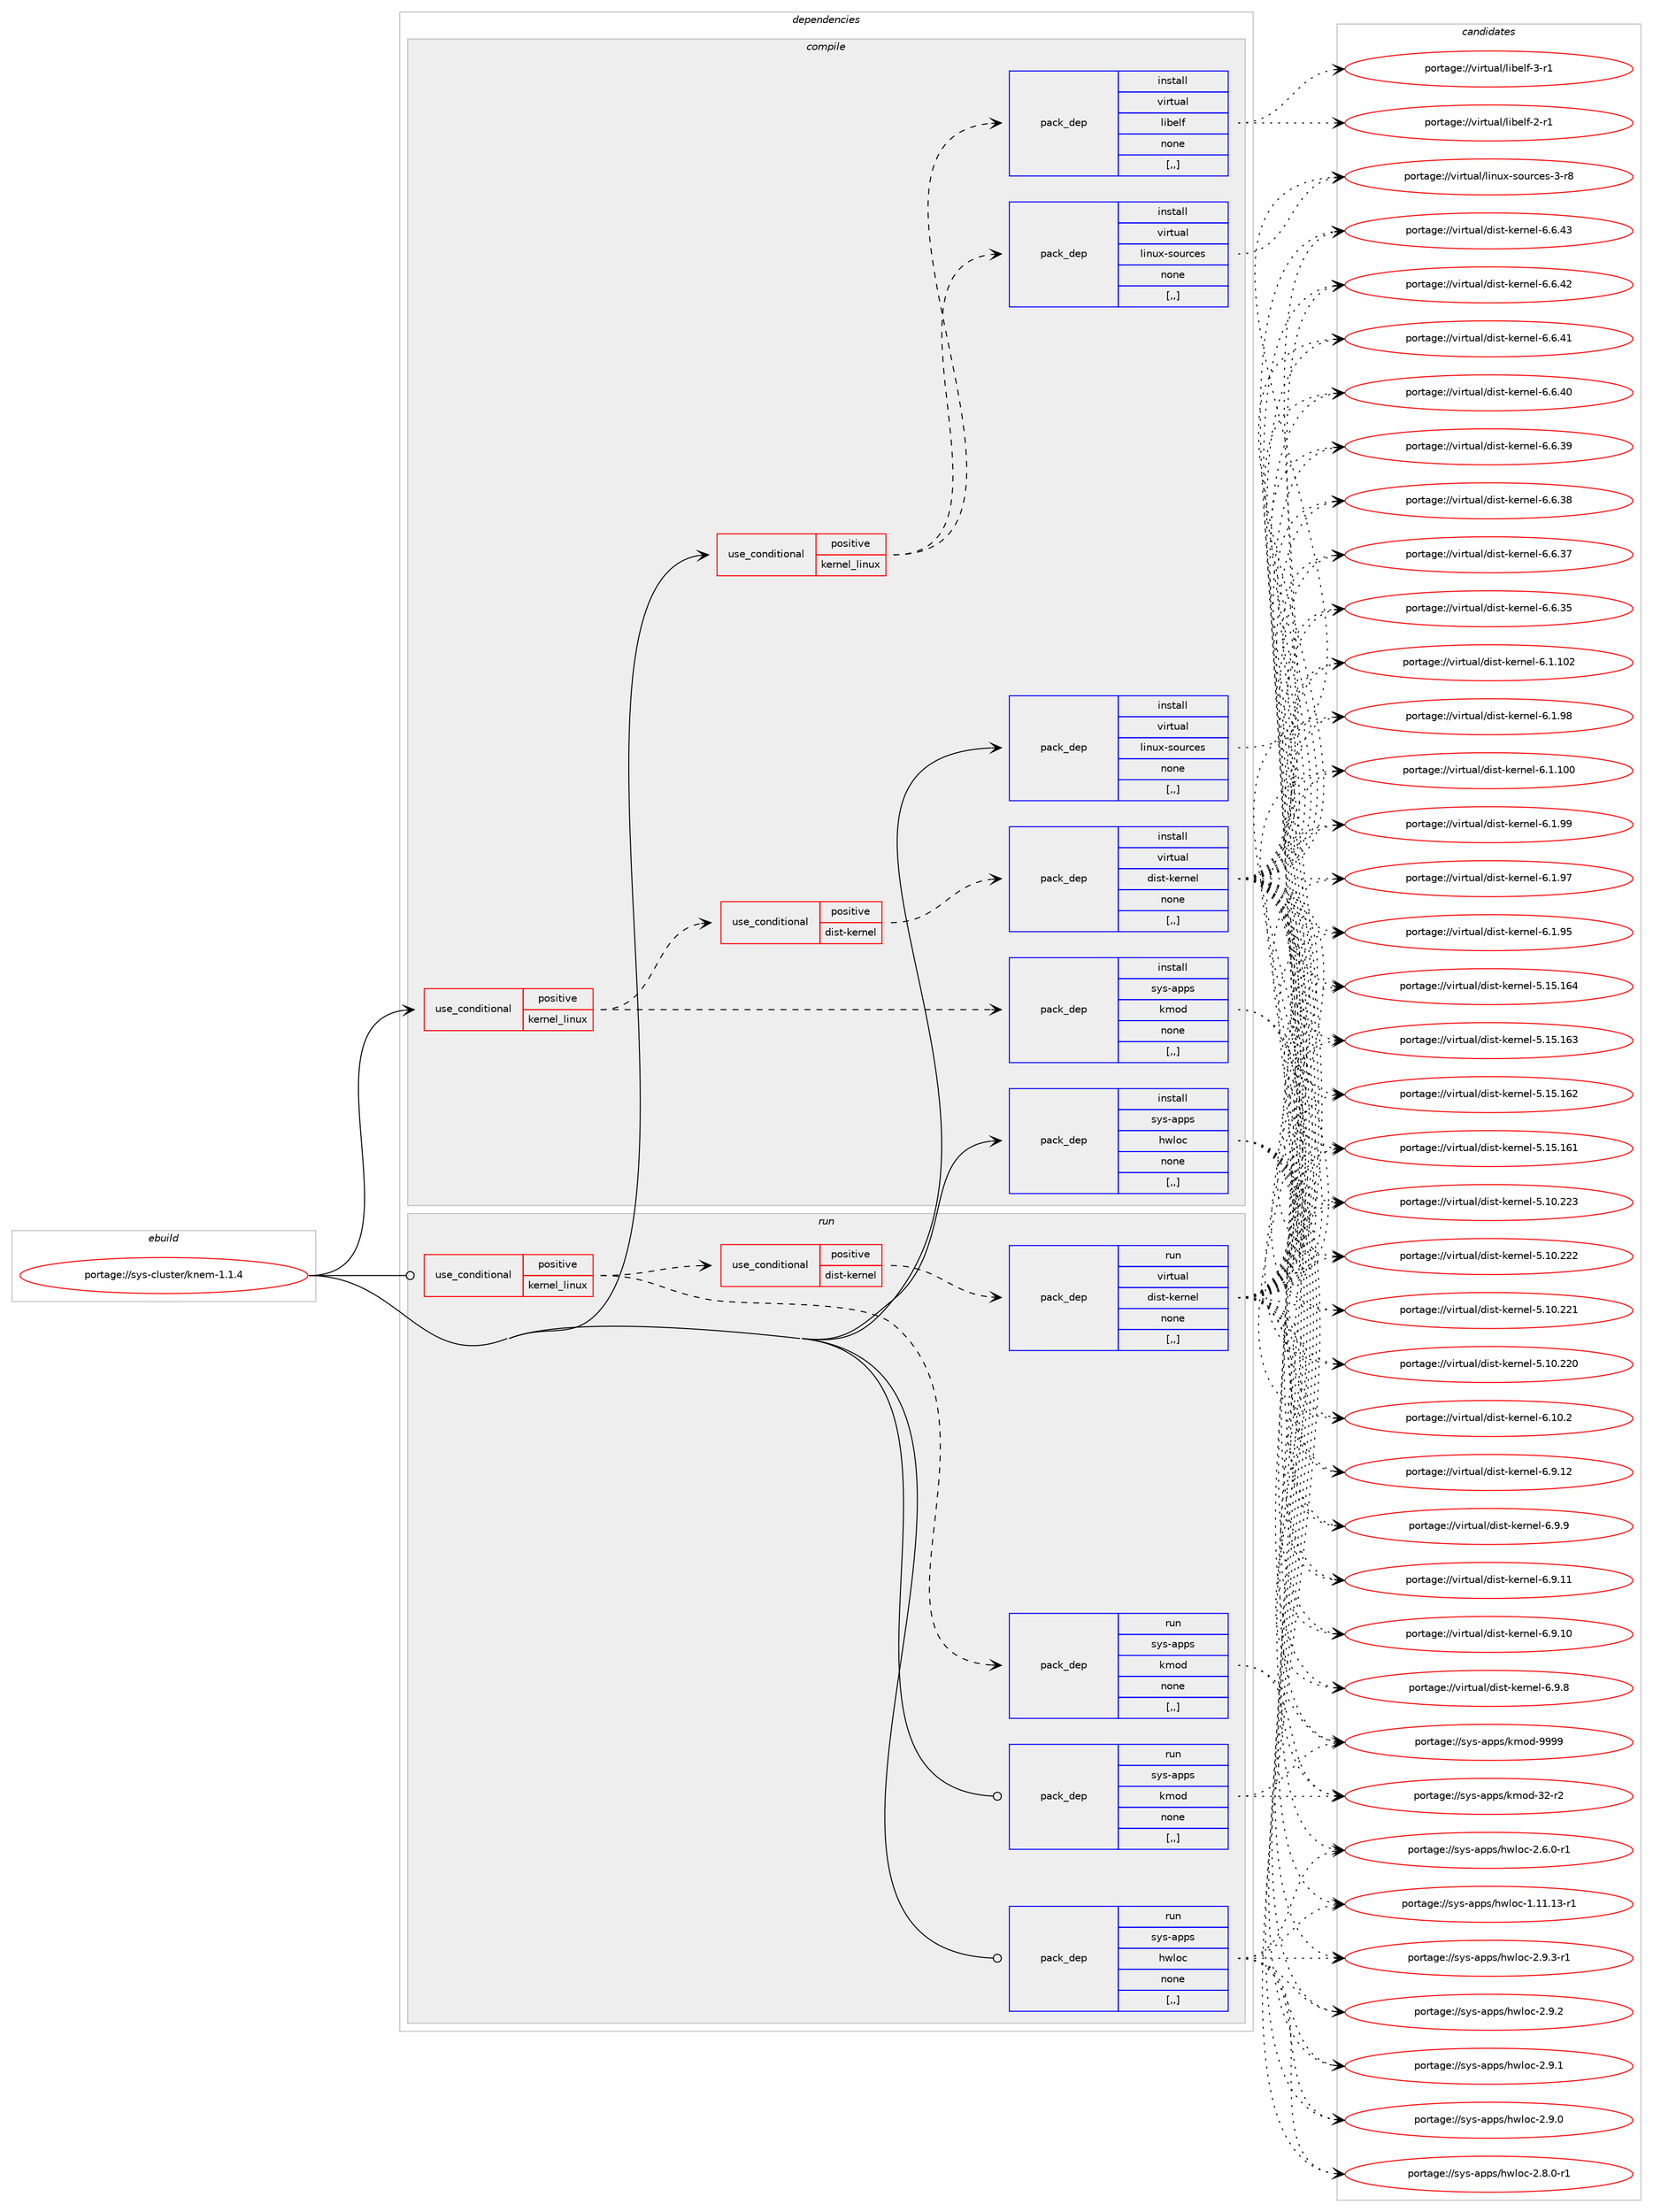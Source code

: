 digraph prolog {

# *************
# Graph options
# *************

newrank=true;
concentrate=true;
compound=true;
graph [rankdir=LR,fontname=Helvetica,fontsize=10,ranksep=1.5];#, ranksep=2.5, nodesep=0.2];
edge  [arrowhead=vee];
node  [fontname=Helvetica,fontsize=10];

# **********
# The ebuild
# **********

subgraph cluster_leftcol {
color=gray;
label=<<i>ebuild</i>>;
id [label="portage://sys-cluster/knem-1.1.4", color=red, width=4, href="../sys-cluster/knem-1.1.4.svg"];
}

# ****************
# The dependencies
# ****************

subgraph cluster_midcol {
color=gray;
label=<<i>dependencies</i>>;
subgraph cluster_compile {
fillcolor="#eeeeee";
style=filled;
label=<<i>compile</i>>;
subgraph cond114342 {
dependency430629 [label=<<TABLE BORDER="0" CELLBORDER="1" CELLSPACING="0" CELLPADDING="4"><TR><TD ROWSPAN="3" CELLPADDING="10">use_conditional</TD></TR><TR><TD>positive</TD></TR><TR><TD>kernel_linux</TD></TR></TABLE>>, shape=none, color=red];
subgraph pack313343 {
dependency430630 [label=<<TABLE BORDER="0" CELLBORDER="1" CELLSPACING="0" CELLPADDING="4" WIDTH="220"><TR><TD ROWSPAN="6" CELLPADDING="30">pack_dep</TD></TR><TR><TD WIDTH="110">install</TD></TR><TR><TD>sys-apps</TD></TR><TR><TD>kmod</TD></TR><TR><TD>none</TD></TR><TR><TD>[,,]</TD></TR></TABLE>>, shape=none, color=blue];
}
dependency430629:e -> dependency430630:w [weight=20,style="dashed",arrowhead="vee"];
subgraph cond114343 {
dependency430631 [label=<<TABLE BORDER="0" CELLBORDER="1" CELLSPACING="0" CELLPADDING="4"><TR><TD ROWSPAN="3" CELLPADDING="10">use_conditional</TD></TR><TR><TD>positive</TD></TR><TR><TD>dist-kernel</TD></TR></TABLE>>, shape=none, color=red];
subgraph pack313344 {
dependency430632 [label=<<TABLE BORDER="0" CELLBORDER="1" CELLSPACING="0" CELLPADDING="4" WIDTH="220"><TR><TD ROWSPAN="6" CELLPADDING="30">pack_dep</TD></TR><TR><TD WIDTH="110">install</TD></TR><TR><TD>virtual</TD></TR><TR><TD>dist-kernel</TD></TR><TR><TD>none</TD></TR><TR><TD>[,,]</TD></TR></TABLE>>, shape=none, color=blue];
}
dependency430631:e -> dependency430632:w [weight=20,style="dashed",arrowhead="vee"];
}
dependency430629:e -> dependency430631:w [weight=20,style="dashed",arrowhead="vee"];
}
id:e -> dependency430629:w [weight=20,style="solid",arrowhead="vee"];
subgraph cond114344 {
dependency430633 [label=<<TABLE BORDER="0" CELLBORDER="1" CELLSPACING="0" CELLPADDING="4"><TR><TD ROWSPAN="3" CELLPADDING="10">use_conditional</TD></TR><TR><TD>positive</TD></TR><TR><TD>kernel_linux</TD></TR></TABLE>>, shape=none, color=red];
subgraph pack313345 {
dependency430634 [label=<<TABLE BORDER="0" CELLBORDER="1" CELLSPACING="0" CELLPADDING="4" WIDTH="220"><TR><TD ROWSPAN="6" CELLPADDING="30">pack_dep</TD></TR><TR><TD WIDTH="110">install</TD></TR><TR><TD>virtual</TD></TR><TR><TD>linux-sources</TD></TR><TR><TD>none</TD></TR><TR><TD>[,,]</TD></TR></TABLE>>, shape=none, color=blue];
}
dependency430633:e -> dependency430634:w [weight=20,style="dashed",arrowhead="vee"];
subgraph pack313346 {
dependency430635 [label=<<TABLE BORDER="0" CELLBORDER="1" CELLSPACING="0" CELLPADDING="4" WIDTH="220"><TR><TD ROWSPAN="6" CELLPADDING="30">pack_dep</TD></TR><TR><TD WIDTH="110">install</TD></TR><TR><TD>virtual</TD></TR><TR><TD>libelf</TD></TR><TR><TD>none</TD></TR><TR><TD>[,,]</TD></TR></TABLE>>, shape=none, color=blue];
}
dependency430633:e -> dependency430635:w [weight=20,style="dashed",arrowhead="vee"];
}
id:e -> dependency430633:w [weight=20,style="solid",arrowhead="vee"];
subgraph pack313347 {
dependency430636 [label=<<TABLE BORDER="0" CELLBORDER="1" CELLSPACING="0" CELLPADDING="4" WIDTH="220"><TR><TD ROWSPAN="6" CELLPADDING="30">pack_dep</TD></TR><TR><TD WIDTH="110">install</TD></TR><TR><TD>sys-apps</TD></TR><TR><TD>hwloc</TD></TR><TR><TD>none</TD></TR><TR><TD>[,,]</TD></TR></TABLE>>, shape=none, color=blue];
}
id:e -> dependency430636:w [weight=20,style="solid",arrowhead="vee"];
subgraph pack313348 {
dependency430637 [label=<<TABLE BORDER="0" CELLBORDER="1" CELLSPACING="0" CELLPADDING="4" WIDTH="220"><TR><TD ROWSPAN="6" CELLPADDING="30">pack_dep</TD></TR><TR><TD WIDTH="110">install</TD></TR><TR><TD>virtual</TD></TR><TR><TD>linux-sources</TD></TR><TR><TD>none</TD></TR><TR><TD>[,,]</TD></TR></TABLE>>, shape=none, color=blue];
}
id:e -> dependency430637:w [weight=20,style="solid",arrowhead="vee"];
}
subgraph cluster_compileandrun {
fillcolor="#eeeeee";
style=filled;
label=<<i>compile and run</i>>;
}
subgraph cluster_run {
fillcolor="#eeeeee";
style=filled;
label=<<i>run</i>>;
subgraph cond114345 {
dependency430638 [label=<<TABLE BORDER="0" CELLBORDER="1" CELLSPACING="0" CELLPADDING="4"><TR><TD ROWSPAN="3" CELLPADDING="10">use_conditional</TD></TR><TR><TD>positive</TD></TR><TR><TD>kernel_linux</TD></TR></TABLE>>, shape=none, color=red];
subgraph pack313349 {
dependency430639 [label=<<TABLE BORDER="0" CELLBORDER="1" CELLSPACING="0" CELLPADDING="4" WIDTH="220"><TR><TD ROWSPAN="6" CELLPADDING="30">pack_dep</TD></TR><TR><TD WIDTH="110">run</TD></TR><TR><TD>sys-apps</TD></TR><TR><TD>kmod</TD></TR><TR><TD>none</TD></TR><TR><TD>[,,]</TD></TR></TABLE>>, shape=none, color=blue];
}
dependency430638:e -> dependency430639:w [weight=20,style="dashed",arrowhead="vee"];
subgraph cond114346 {
dependency430640 [label=<<TABLE BORDER="0" CELLBORDER="1" CELLSPACING="0" CELLPADDING="4"><TR><TD ROWSPAN="3" CELLPADDING="10">use_conditional</TD></TR><TR><TD>positive</TD></TR><TR><TD>dist-kernel</TD></TR></TABLE>>, shape=none, color=red];
subgraph pack313350 {
dependency430641 [label=<<TABLE BORDER="0" CELLBORDER="1" CELLSPACING="0" CELLPADDING="4" WIDTH="220"><TR><TD ROWSPAN="6" CELLPADDING="30">pack_dep</TD></TR><TR><TD WIDTH="110">run</TD></TR><TR><TD>virtual</TD></TR><TR><TD>dist-kernel</TD></TR><TR><TD>none</TD></TR><TR><TD>[,,]</TD></TR></TABLE>>, shape=none, color=blue];
}
dependency430640:e -> dependency430641:w [weight=20,style="dashed",arrowhead="vee"];
}
dependency430638:e -> dependency430640:w [weight=20,style="dashed",arrowhead="vee"];
}
id:e -> dependency430638:w [weight=20,style="solid",arrowhead="odot"];
subgraph pack313351 {
dependency430642 [label=<<TABLE BORDER="0" CELLBORDER="1" CELLSPACING="0" CELLPADDING="4" WIDTH="220"><TR><TD ROWSPAN="6" CELLPADDING="30">pack_dep</TD></TR><TR><TD WIDTH="110">run</TD></TR><TR><TD>sys-apps</TD></TR><TR><TD>hwloc</TD></TR><TR><TD>none</TD></TR><TR><TD>[,,]</TD></TR></TABLE>>, shape=none, color=blue];
}
id:e -> dependency430642:w [weight=20,style="solid",arrowhead="odot"];
subgraph pack313352 {
dependency430643 [label=<<TABLE BORDER="0" CELLBORDER="1" CELLSPACING="0" CELLPADDING="4" WIDTH="220"><TR><TD ROWSPAN="6" CELLPADDING="30">pack_dep</TD></TR><TR><TD WIDTH="110">run</TD></TR><TR><TD>sys-apps</TD></TR><TR><TD>kmod</TD></TR><TR><TD>none</TD></TR><TR><TD>[,,]</TD></TR></TABLE>>, shape=none, color=blue];
}
id:e -> dependency430643:w [weight=20,style="solid",arrowhead="odot"];
}
}

# **************
# The candidates
# **************

subgraph cluster_choices {
rank=same;
color=gray;
label=<<i>candidates</i>>;

subgraph choice313343 {
color=black;
nodesep=1;
choice1151211154597112112115471071091111004557575757 [label="portage://sys-apps/kmod-9999", color=red, width=4,href="../sys-apps/kmod-9999.svg"];
choice1151211154597112112115471071091111004551504511450 [label="portage://sys-apps/kmod-32-r2", color=red, width=4,href="../sys-apps/kmod-32-r2.svg"];
dependency430630:e -> choice1151211154597112112115471071091111004557575757:w [style=dotted,weight="100"];
dependency430630:e -> choice1151211154597112112115471071091111004551504511450:w [style=dotted,weight="100"];
}
subgraph choice313344 {
color=black;
nodesep=1;
choice11810511411611797108471001051151164510710111411010110845544649484650 [label="portage://virtual/dist-kernel-6.10.2", color=red, width=4,href="../virtual/dist-kernel-6.10.2.svg"];
choice11810511411611797108471001051151164510710111411010110845544657464950 [label="portage://virtual/dist-kernel-6.9.12", color=red, width=4,href="../virtual/dist-kernel-6.9.12.svg"];
choice11810511411611797108471001051151164510710111411010110845544657464949 [label="portage://virtual/dist-kernel-6.9.11", color=red, width=4,href="../virtual/dist-kernel-6.9.11.svg"];
choice11810511411611797108471001051151164510710111411010110845544657464948 [label="portage://virtual/dist-kernel-6.9.10", color=red, width=4,href="../virtual/dist-kernel-6.9.10.svg"];
choice118105114116117971084710010511511645107101114110101108455446574657 [label="portage://virtual/dist-kernel-6.9.9", color=red, width=4,href="../virtual/dist-kernel-6.9.9.svg"];
choice118105114116117971084710010511511645107101114110101108455446574656 [label="portage://virtual/dist-kernel-6.9.8", color=red, width=4,href="../virtual/dist-kernel-6.9.8.svg"];
choice11810511411611797108471001051151164510710111411010110845544654465251 [label="portage://virtual/dist-kernel-6.6.43", color=red, width=4,href="../virtual/dist-kernel-6.6.43.svg"];
choice11810511411611797108471001051151164510710111411010110845544654465250 [label="portage://virtual/dist-kernel-6.6.42", color=red, width=4,href="../virtual/dist-kernel-6.6.42.svg"];
choice11810511411611797108471001051151164510710111411010110845544654465249 [label="portage://virtual/dist-kernel-6.6.41", color=red, width=4,href="../virtual/dist-kernel-6.6.41.svg"];
choice11810511411611797108471001051151164510710111411010110845544654465248 [label="portage://virtual/dist-kernel-6.6.40", color=red, width=4,href="../virtual/dist-kernel-6.6.40.svg"];
choice11810511411611797108471001051151164510710111411010110845544654465157 [label="portage://virtual/dist-kernel-6.6.39", color=red, width=4,href="../virtual/dist-kernel-6.6.39.svg"];
choice11810511411611797108471001051151164510710111411010110845544654465156 [label="portage://virtual/dist-kernel-6.6.38", color=red, width=4,href="../virtual/dist-kernel-6.6.38.svg"];
choice11810511411611797108471001051151164510710111411010110845544654465155 [label="portage://virtual/dist-kernel-6.6.37", color=red, width=4,href="../virtual/dist-kernel-6.6.37.svg"];
choice11810511411611797108471001051151164510710111411010110845544654465153 [label="portage://virtual/dist-kernel-6.6.35", color=red, width=4,href="../virtual/dist-kernel-6.6.35.svg"];
choice1181051141161179710847100105115116451071011141101011084554464946494850 [label="portage://virtual/dist-kernel-6.1.102", color=red, width=4,href="../virtual/dist-kernel-6.1.102.svg"];
choice1181051141161179710847100105115116451071011141101011084554464946494848 [label="portage://virtual/dist-kernel-6.1.100", color=red, width=4,href="../virtual/dist-kernel-6.1.100.svg"];
choice11810511411611797108471001051151164510710111411010110845544649465757 [label="portage://virtual/dist-kernel-6.1.99", color=red, width=4,href="../virtual/dist-kernel-6.1.99.svg"];
choice11810511411611797108471001051151164510710111411010110845544649465756 [label="portage://virtual/dist-kernel-6.1.98", color=red, width=4,href="../virtual/dist-kernel-6.1.98.svg"];
choice11810511411611797108471001051151164510710111411010110845544649465755 [label="portage://virtual/dist-kernel-6.1.97", color=red, width=4,href="../virtual/dist-kernel-6.1.97.svg"];
choice11810511411611797108471001051151164510710111411010110845544649465753 [label="portage://virtual/dist-kernel-6.1.95", color=red, width=4,href="../virtual/dist-kernel-6.1.95.svg"];
choice118105114116117971084710010511511645107101114110101108455346495346495452 [label="portage://virtual/dist-kernel-5.15.164", color=red, width=4,href="../virtual/dist-kernel-5.15.164.svg"];
choice118105114116117971084710010511511645107101114110101108455346495346495451 [label="portage://virtual/dist-kernel-5.15.163", color=red, width=4,href="../virtual/dist-kernel-5.15.163.svg"];
choice118105114116117971084710010511511645107101114110101108455346495346495450 [label="portage://virtual/dist-kernel-5.15.162", color=red, width=4,href="../virtual/dist-kernel-5.15.162.svg"];
choice118105114116117971084710010511511645107101114110101108455346495346495449 [label="portage://virtual/dist-kernel-5.15.161", color=red, width=4,href="../virtual/dist-kernel-5.15.161.svg"];
choice118105114116117971084710010511511645107101114110101108455346494846505051 [label="portage://virtual/dist-kernel-5.10.223", color=red, width=4,href="../virtual/dist-kernel-5.10.223.svg"];
choice118105114116117971084710010511511645107101114110101108455346494846505050 [label="portage://virtual/dist-kernel-5.10.222", color=red, width=4,href="../virtual/dist-kernel-5.10.222.svg"];
choice118105114116117971084710010511511645107101114110101108455346494846505049 [label="portage://virtual/dist-kernel-5.10.221", color=red, width=4,href="../virtual/dist-kernel-5.10.221.svg"];
choice118105114116117971084710010511511645107101114110101108455346494846505048 [label="portage://virtual/dist-kernel-5.10.220", color=red, width=4,href="../virtual/dist-kernel-5.10.220.svg"];
dependency430632:e -> choice11810511411611797108471001051151164510710111411010110845544649484650:w [style=dotted,weight="100"];
dependency430632:e -> choice11810511411611797108471001051151164510710111411010110845544657464950:w [style=dotted,weight="100"];
dependency430632:e -> choice11810511411611797108471001051151164510710111411010110845544657464949:w [style=dotted,weight="100"];
dependency430632:e -> choice11810511411611797108471001051151164510710111411010110845544657464948:w [style=dotted,weight="100"];
dependency430632:e -> choice118105114116117971084710010511511645107101114110101108455446574657:w [style=dotted,weight="100"];
dependency430632:e -> choice118105114116117971084710010511511645107101114110101108455446574656:w [style=dotted,weight="100"];
dependency430632:e -> choice11810511411611797108471001051151164510710111411010110845544654465251:w [style=dotted,weight="100"];
dependency430632:e -> choice11810511411611797108471001051151164510710111411010110845544654465250:w [style=dotted,weight="100"];
dependency430632:e -> choice11810511411611797108471001051151164510710111411010110845544654465249:w [style=dotted,weight="100"];
dependency430632:e -> choice11810511411611797108471001051151164510710111411010110845544654465248:w [style=dotted,weight="100"];
dependency430632:e -> choice11810511411611797108471001051151164510710111411010110845544654465157:w [style=dotted,weight="100"];
dependency430632:e -> choice11810511411611797108471001051151164510710111411010110845544654465156:w [style=dotted,weight="100"];
dependency430632:e -> choice11810511411611797108471001051151164510710111411010110845544654465155:w [style=dotted,weight="100"];
dependency430632:e -> choice11810511411611797108471001051151164510710111411010110845544654465153:w [style=dotted,weight="100"];
dependency430632:e -> choice1181051141161179710847100105115116451071011141101011084554464946494850:w [style=dotted,weight="100"];
dependency430632:e -> choice1181051141161179710847100105115116451071011141101011084554464946494848:w [style=dotted,weight="100"];
dependency430632:e -> choice11810511411611797108471001051151164510710111411010110845544649465757:w [style=dotted,weight="100"];
dependency430632:e -> choice11810511411611797108471001051151164510710111411010110845544649465756:w [style=dotted,weight="100"];
dependency430632:e -> choice11810511411611797108471001051151164510710111411010110845544649465755:w [style=dotted,weight="100"];
dependency430632:e -> choice11810511411611797108471001051151164510710111411010110845544649465753:w [style=dotted,weight="100"];
dependency430632:e -> choice118105114116117971084710010511511645107101114110101108455346495346495452:w [style=dotted,weight="100"];
dependency430632:e -> choice118105114116117971084710010511511645107101114110101108455346495346495451:w [style=dotted,weight="100"];
dependency430632:e -> choice118105114116117971084710010511511645107101114110101108455346495346495450:w [style=dotted,weight="100"];
dependency430632:e -> choice118105114116117971084710010511511645107101114110101108455346495346495449:w [style=dotted,weight="100"];
dependency430632:e -> choice118105114116117971084710010511511645107101114110101108455346494846505051:w [style=dotted,weight="100"];
dependency430632:e -> choice118105114116117971084710010511511645107101114110101108455346494846505050:w [style=dotted,weight="100"];
dependency430632:e -> choice118105114116117971084710010511511645107101114110101108455346494846505049:w [style=dotted,weight="100"];
dependency430632:e -> choice118105114116117971084710010511511645107101114110101108455346494846505048:w [style=dotted,weight="100"];
}
subgraph choice313345 {
color=black;
nodesep=1;
choice1181051141161179710847108105110117120451151111171149910111545514511456 [label="portage://virtual/linux-sources-3-r8", color=red, width=4,href="../virtual/linux-sources-3-r8.svg"];
dependency430634:e -> choice1181051141161179710847108105110117120451151111171149910111545514511456:w [style=dotted,weight="100"];
}
subgraph choice313346 {
color=black;
nodesep=1;
choice11810511411611797108471081059810110810245514511449 [label="portage://virtual/libelf-3-r1", color=red, width=4,href="../virtual/libelf-3-r1.svg"];
choice11810511411611797108471081059810110810245504511449 [label="portage://virtual/libelf-2-r1", color=red, width=4,href="../virtual/libelf-2-r1.svg"];
dependency430635:e -> choice11810511411611797108471081059810110810245514511449:w [style=dotted,weight="100"];
dependency430635:e -> choice11810511411611797108471081059810110810245504511449:w [style=dotted,weight="100"];
}
subgraph choice313347 {
color=black;
nodesep=1;
choice115121115459711211211547104119108111994550465746514511449 [label="portage://sys-apps/hwloc-2.9.3-r1", color=red, width=4,href="../sys-apps/hwloc-2.9.3-r1.svg"];
choice11512111545971121121154710411910811199455046574650 [label="portage://sys-apps/hwloc-2.9.2", color=red, width=4,href="../sys-apps/hwloc-2.9.2.svg"];
choice11512111545971121121154710411910811199455046574649 [label="portage://sys-apps/hwloc-2.9.1", color=red, width=4,href="../sys-apps/hwloc-2.9.1.svg"];
choice11512111545971121121154710411910811199455046574648 [label="portage://sys-apps/hwloc-2.9.0", color=red, width=4,href="../sys-apps/hwloc-2.9.0.svg"];
choice115121115459711211211547104119108111994550465646484511449 [label="portage://sys-apps/hwloc-2.8.0-r1", color=red, width=4,href="../sys-apps/hwloc-2.8.0-r1.svg"];
choice115121115459711211211547104119108111994550465446484511449 [label="portage://sys-apps/hwloc-2.6.0-r1", color=red, width=4,href="../sys-apps/hwloc-2.6.0-r1.svg"];
choice1151211154597112112115471041191081119945494649494649514511449 [label="portage://sys-apps/hwloc-1.11.13-r1", color=red, width=4,href="../sys-apps/hwloc-1.11.13-r1.svg"];
dependency430636:e -> choice115121115459711211211547104119108111994550465746514511449:w [style=dotted,weight="100"];
dependency430636:e -> choice11512111545971121121154710411910811199455046574650:w [style=dotted,weight="100"];
dependency430636:e -> choice11512111545971121121154710411910811199455046574649:w [style=dotted,weight="100"];
dependency430636:e -> choice11512111545971121121154710411910811199455046574648:w [style=dotted,weight="100"];
dependency430636:e -> choice115121115459711211211547104119108111994550465646484511449:w [style=dotted,weight="100"];
dependency430636:e -> choice115121115459711211211547104119108111994550465446484511449:w [style=dotted,weight="100"];
dependency430636:e -> choice1151211154597112112115471041191081119945494649494649514511449:w [style=dotted,weight="100"];
}
subgraph choice313348 {
color=black;
nodesep=1;
choice1181051141161179710847108105110117120451151111171149910111545514511456 [label="portage://virtual/linux-sources-3-r8", color=red, width=4,href="../virtual/linux-sources-3-r8.svg"];
dependency430637:e -> choice1181051141161179710847108105110117120451151111171149910111545514511456:w [style=dotted,weight="100"];
}
subgraph choice313349 {
color=black;
nodesep=1;
choice1151211154597112112115471071091111004557575757 [label="portage://sys-apps/kmod-9999", color=red, width=4,href="../sys-apps/kmod-9999.svg"];
choice1151211154597112112115471071091111004551504511450 [label="portage://sys-apps/kmod-32-r2", color=red, width=4,href="../sys-apps/kmod-32-r2.svg"];
dependency430639:e -> choice1151211154597112112115471071091111004557575757:w [style=dotted,weight="100"];
dependency430639:e -> choice1151211154597112112115471071091111004551504511450:w [style=dotted,weight="100"];
}
subgraph choice313350 {
color=black;
nodesep=1;
choice11810511411611797108471001051151164510710111411010110845544649484650 [label="portage://virtual/dist-kernel-6.10.2", color=red, width=4,href="../virtual/dist-kernel-6.10.2.svg"];
choice11810511411611797108471001051151164510710111411010110845544657464950 [label="portage://virtual/dist-kernel-6.9.12", color=red, width=4,href="../virtual/dist-kernel-6.9.12.svg"];
choice11810511411611797108471001051151164510710111411010110845544657464949 [label="portage://virtual/dist-kernel-6.9.11", color=red, width=4,href="../virtual/dist-kernel-6.9.11.svg"];
choice11810511411611797108471001051151164510710111411010110845544657464948 [label="portage://virtual/dist-kernel-6.9.10", color=red, width=4,href="../virtual/dist-kernel-6.9.10.svg"];
choice118105114116117971084710010511511645107101114110101108455446574657 [label="portage://virtual/dist-kernel-6.9.9", color=red, width=4,href="../virtual/dist-kernel-6.9.9.svg"];
choice118105114116117971084710010511511645107101114110101108455446574656 [label="portage://virtual/dist-kernel-6.9.8", color=red, width=4,href="../virtual/dist-kernel-6.9.8.svg"];
choice11810511411611797108471001051151164510710111411010110845544654465251 [label="portage://virtual/dist-kernel-6.6.43", color=red, width=4,href="../virtual/dist-kernel-6.6.43.svg"];
choice11810511411611797108471001051151164510710111411010110845544654465250 [label="portage://virtual/dist-kernel-6.6.42", color=red, width=4,href="../virtual/dist-kernel-6.6.42.svg"];
choice11810511411611797108471001051151164510710111411010110845544654465249 [label="portage://virtual/dist-kernel-6.6.41", color=red, width=4,href="../virtual/dist-kernel-6.6.41.svg"];
choice11810511411611797108471001051151164510710111411010110845544654465248 [label="portage://virtual/dist-kernel-6.6.40", color=red, width=4,href="../virtual/dist-kernel-6.6.40.svg"];
choice11810511411611797108471001051151164510710111411010110845544654465157 [label="portage://virtual/dist-kernel-6.6.39", color=red, width=4,href="../virtual/dist-kernel-6.6.39.svg"];
choice11810511411611797108471001051151164510710111411010110845544654465156 [label="portage://virtual/dist-kernel-6.6.38", color=red, width=4,href="../virtual/dist-kernel-6.6.38.svg"];
choice11810511411611797108471001051151164510710111411010110845544654465155 [label="portage://virtual/dist-kernel-6.6.37", color=red, width=4,href="../virtual/dist-kernel-6.6.37.svg"];
choice11810511411611797108471001051151164510710111411010110845544654465153 [label="portage://virtual/dist-kernel-6.6.35", color=red, width=4,href="../virtual/dist-kernel-6.6.35.svg"];
choice1181051141161179710847100105115116451071011141101011084554464946494850 [label="portage://virtual/dist-kernel-6.1.102", color=red, width=4,href="../virtual/dist-kernel-6.1.102.svg"];
choice1181051141161179710847100105115116451071011141101011084554464946494848 [label="portage://virtual/dist-kernel-6.1.100", color=red, width=4,href="../virtual/dist-kernel-6.1.100.svg"];
choice11810511411611797108471001051151164510710111411010110845544649465757 [label="portage://virtual/dist-kernel-6.1.99", color=red, width=4,href="../virtual/dist-kernel-6.1.99.svg"];
choice11810511411611797108471001051151164510710111411010110845544649465756 [label="portage://virtual/dist-kernel-6.1.98", color=red, width=4,href="../virtual/dist-kernel-6.1.98.svg"];
choice11810511411611797108471001051151164510710111411010110845544649465755 [label="portage://virtual/dist-kernel-6.1.97", color=red, width=4,href="../virtual/dist-kernel-6.1.97.svg"];
choice11810511411611797108471001051151164510710111411010110845544649465753 [label="portage://virtual/dist-kernel-6.1.95", color=red, width=4,href="../virtual/dist-kernel-6.1.95.svg"];
choice118105114116117971084710010511511645107101114110101108455346495346495452 [label="portage://virtual/dist-kernel-5.15.164", color=red, width=4,href="../virtual/dist-kernel-5.15.164.svg"];
choice118105114116117971084710010511511645107101114110101108455346495346495451 [label="portage://virtual/dist-kernel-5.15.163", color=red, width=4,href="../virtual/dist-kernel-5.15.163.svg"];
choice118105114116117971084710010511511645107101114110101108455346495346495450 [label="portage://virtual/dist-kernel-5.15.162", color=red, width=4,href="../virtual/dist-kernel-5.15.162.svg"];
choice118105114116117971084710010511511645107101114110101108455346495346495449 [label="portage://virtual/dist-kernel-5.15.161", color=red, width=4,href="../virtual/dist-kernel-5.15.161.svg"];
choice118105114116117971084710010511511645107101114110101108455346494846505051 [label="portage://virtual/dist-kernel-5.10.223", color=red, width=4,href="../virtual/dist-kernel-5.10.223.svg"];
choice118105114116117971084710010511511645107101114110101108455346494846505050 [label="portage://virtual/dist-kernel-5.10.222", color=red, width=4,href="../virtual/dist-kernel-5.10.222.svg"];
choice118105114116117971084710010511511645107101114110101108455346494846505049 [label="portage://virtual/dist-kernel-5.10.221", color=red, width=4,href="../virtual/dist-kernel-5.10.221.svg"];
choice118105114116117971084710010511511645107101114110101108455346494846505048 [label="portage://virtual/dist-kernel-5.10.220", color=red, width=4,href="../virtual/dist-kernel-5.10.220.svg"];
dependency430641:e -> choice11810511411611797108471001051151164510710111411010110845544649484650:w [style=dotted,weight="100"];
dependency430641:e -> choice11810511411611797108471001051151164510710111411010110845544657464950:w [style=dotted,weight="100"];
dependency430641:e -> choice11810511411611797108471001051151164510710111411010110845544657464949:w [style=dotted,weight="100"];
dependency430641:e -> choice11810511411611797108471001051151164510710111411010110845544657464948:w [style=dotted,weight="100"];
dependency430641:e -> choice118105114116117971084710010511511645107101114110101108455446574657:w [style=dotted,weight="100"];
dependency430641:e -> choice118105114116117971084710010511511645107101114110101108455446574656:w [style=dotted,weight="100"];
dependency430641:e -> choice11810511411611797108471001051151164510710111411010110845544654465251:w [style=dotted,weight="100"];
dependency430641:e -> choice11810511411611797108471001051151164510710111411010110845544654465250:w [style=dotted,weight="100"];
dependency430641:e -> choice11810511411611797108471001051151164510710111411010110845544654465249:w [style=dotted,weight="100"];
dependency430641:e -> choice11810511411611797108471001051151164510710111411010110845544654465248:w [style=dotted,weight="100"];
dependency430641:e -> choice11810511411611797108471001051151164510710111411010110845544654465157:w [style=dotted,weight="100"];
dependency430641:e -> choice11810511411611797108471001051151164510710111411010110845544654465156:w [style=dotted,weight="100"];
dependency430641:e -> choice11810511411611797108471001051151164510710111411010110845544654465155:w [style=dotted,weight="100"];
dependency430641:e -> choice11810511411611797108471001051151164510710111411010110845544654465153:w [style=dotted,weight="100"];
dependency430641:e -> choice1181051141161179710847100105115116451071011141101011084554464946494850:w [style=dotted,weight="100"];
dependency430641:e -> choice1181051141161179710847100105115116451071011141101011084554464946494848:w [style=dotted,weight="100"];
dependency430641:e -> choice11810511411611797108471001051151164510710111411010110845544649465757:w [style=dotted,weight="100"];
dependency430641:e -> choice11810511411611797108471001051151164510710111411010110845544649465756:w [style=dotted,weight="100"];
dependency430641:e -> choice11810511411611797108471001051151164510710111411010110845544649465755:w [style=dotted,weight="100"];
dependency430641:e -> choice11810511411611797108471001051151164510710111411010110845544649465753:w [style=dotted,weight="100"];
dependency430641:e -> choice118105114116117971084710010511511645107101114110101108455346495346495452:w [style=dotted,weight="100"];
dependency430641:e -> choice118105114116117971084710010511511645107101114110101108455346495346495451:w [style=dotted,weight="100"];
dependency430641:e -> choice118105114116117971084710010511511645107101114110101108455346495346495450:w [style=dotted,weight="100"];
dependency430641:e -> choice118105114116117971084710010511511645107101114110101108455346495346495449:w [style=dotted,weight="100"];
dependency430641:e -> choice118105114116117971084710010511511645107101114110101108455346494846505051:w [style=dotted,weight="100"];
dependency430641:e -> choice118105114116117971084710010511511645107101114110101108455346494846505050:w [style=dotted,weight="100"];
dependency430641:e -> choice118105114116117971084710010511511645107101114110101108455346494846505049:w [style=dotted,weight="100"];
dependency430641:e -> choice118105114116117971084710010511511645107101114110101108455346494846505048:w [style=dotted,weight="100"];
}
subgraph choice313351 {
color=black;
nodesep=1;
choice115121115459711211211547104119108111994550465746514511449 [label="portage://sys-apps/hwloc-2.9.3-r1", color=red, width=4,href="../sys-apps/hwloc-2.9.3-r1.svg"];
choice11512111545971121121154710411910811199455046574650 [label="portage://sys-apps/hwloc-2.9.2", color=red, width=4,href="../sys-apps/hwloc-2.9.2.svg"];
choice11512111545971121121154710411910811199455046574649 [label="portage://sys-apps/hwloc-2.9.1", color=red, width=4,href="../sys-apps/hwloc-2.9.1.svg"];
choice11512111545971121121154710411910811199455046574648 [label="portage://sys-apps/hwloc-2.9.0", color=red, width=4,href="../sys-apps/hwloc-2.9.0.svg"];
choice115121115459711211211547104119108111994550465646484511449 [label="portage://sys-apps/hwloc-2.8.0-r1", color=red, width=4,href="../sys-apps/hwloc-2.8.0-r1.svg"];
choice115121115459711211211547104119108111994550465446484511449 [label="portage://sys-apps/hwloc-2.6.0-r1", color=red, width=4,href="../sys-apps/hwloc-2.6.0-r1.svg"];
choice1151211154597112112115471041191081119945494649494649514511449 [label="portage://sys-apps/hwloc-1.11.13-r1", color=red, width=4,href="../sys-apps/hwloc-1.11.13-r1.svg"];
dependency430642:e -> choice115121115459711211211547104119108111994550465746514511449:w [style=dotted,weight="100"];
dependency430642:e -> choice11512111545971121121154710411910811199455046574650:w [style=dotted,weight="100"];
dependency430642:e -> choice11512111545971121121154710411910811199455046574649:w [style=dotted,weight="100"];
dependency430642:e -> choice11512111545971121121154710411910811199455046574648:w [style=dotted,weight="100"];
dependency430642:e -> choice115121115459711211211547104119108111994550465646484511449:w [style=dotted,weight="100"];
dependency430642:e -> choice115121115459711211211547104119108111994550465446484511449:w [style=dotted,weight="100"];
dependency430642:e -> choice1151211154597112112115471041191081119945494649494649514511449:w [style=dotted,weight="100"];
}
subgraph choice313352 {
color=black;
nodesep=1;
choice1151211154597112112115471071091111004557575757 [label="portage://sys-apps/kmod-9999", color=red, width=4,href="../sys-apps/kmod-9999.svg"];
choice1151211154597112112115471071091111004551504511450 [label="portage://sys-apps/kmod-32-r2", color=red, width=4,href="../sys-apps/kmod-32-r2.svg"];
dependency430643:e -> choice1151211154597112112115471071091111004557575757:w [style=dotted,weight="100"];
dependency430643:e -> choice1151211154597112112115471071091111004551504511450:w [style=dotted,weight="100"];
}
}

}
